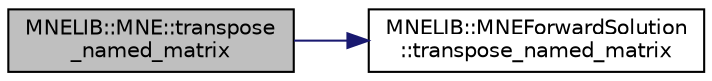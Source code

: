 digraph "MNELIB::MNE::transpose_named_matrix"
{
  edge [fontname="Helvetica",fontsize="10",labelfontname="Helvetica",labelfontsize="10"];
  node [fontname="Helvetica",fontsize="10",shape=record];
  rankdir="LR";
  Node1 [label="MNELIB::MNE::transpose\l_named_matrix",height=0.2,width=0.4,color="black", fillcolor="grey75", style="filled" fontcolor="black"];
  Node1 -> Node2 [color="midnightblue",fontsize="10",style="solid",fontname="Helvetica"];
  Node2 [label="MNELIB::MNEForwardSolution\l::transpose_named_matrix",height=0.2,width=0.4,color="black", fillcolor="white", style="filled",URL="$class_m_n_e_l_i_b_1_1_m_n_e_forward_solution.html#a71beab65f1c08a56c4ce5993ce81a26b"];
}
